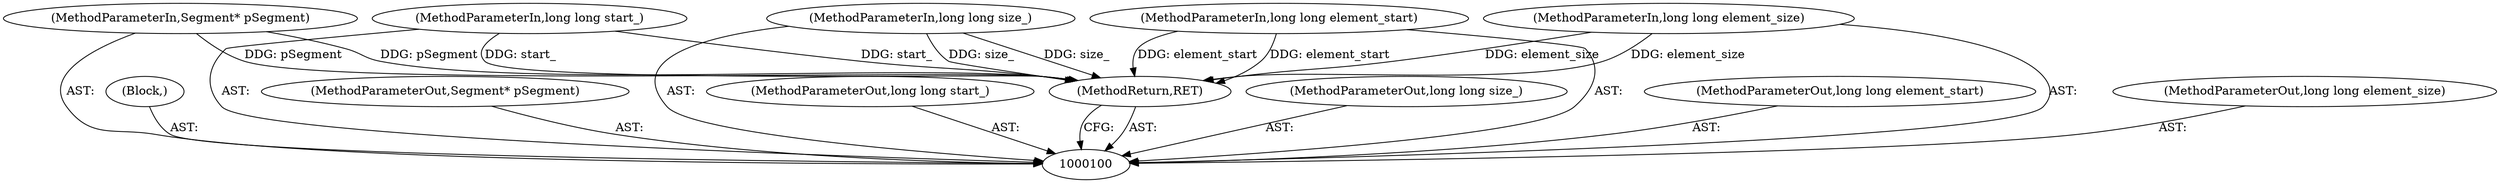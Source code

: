 digraph "1_Android_04839626ed859623901ebd3a5fd483982186b59d_24" {
"1000107" [label="(MethodReturn,RET)"];
"1000106" [label="(Block,)"];
"1000101" [label="(MethodParameterIn,Segment* pSegment)"];
"1000113" [label="(MethodParameterOut,Segment* pSegment)"];
"1000102" [label="(MethodParameterIn,long long start_)"];
"1000114" [label="(MethodParameterOut,long long start_)"];
"1000103" [label="(MethodParameterIn,long long size_)"];
"1000115" [label="(MethodParameterOut,long long size_)"];
"1000104" [label="(MethodParameterIn,long long element_start)"];
"1000116" [label="(MethodParameterOut,long long element_start)"];
"1000105" [label="(MethodParameterIn,long long element_size)"];
"1000117" [label="(MethodParameterOut,long long element_size)"];
"1000107" -> "1000100"  [label="AST: "];
"1000107" -> "1000100"  [label="CFG: "];
"1000104" -> "1000107"  [label="DDG: element_start"];
"1000105" -> "1000107"  [label="DDG: element_size"];
"1000103" -> "1000107"  [label="DDG: size_"];
"1000102" -> "1000107"  [label="DDG: start_"];
"1000101" -> "1000107"  [label="DDG: pSegment"];
"1000106" -> "1000100"  [label="AST: "];
"1000101" -> "1000100"  [label="AST: "];
"1000101" -> "1000107"  [label="DDG: pSegment"];
"1000113" -> "1000100"  [label="AST: "];
"1000102" -> "1000100"  [label="AST: "];
"1000102" -> "1000107"  [label="DDG: start_"];
"1000114" -> "1000100"  [label="AST: "];
"1000103" -> "1000100"  [label="AST: "];
"1000103" -> "1000107"  [label="DDG: size_"];
"1000115" -> "1000100"  [label="AST: "];
"1000104" -> "1000100"  [label="AST: "];
"1000104" -> "1000107"  [label="DDG: element_start"];
"1000116" -> "1000100"  [label="AST: "];
"1000105" -> "1000100"  [label="AST: "];
"1000105" -> "1000107"  [label="DDG: element_size"];
"1000117" -> "1000100"  [label="AST: "];
}
